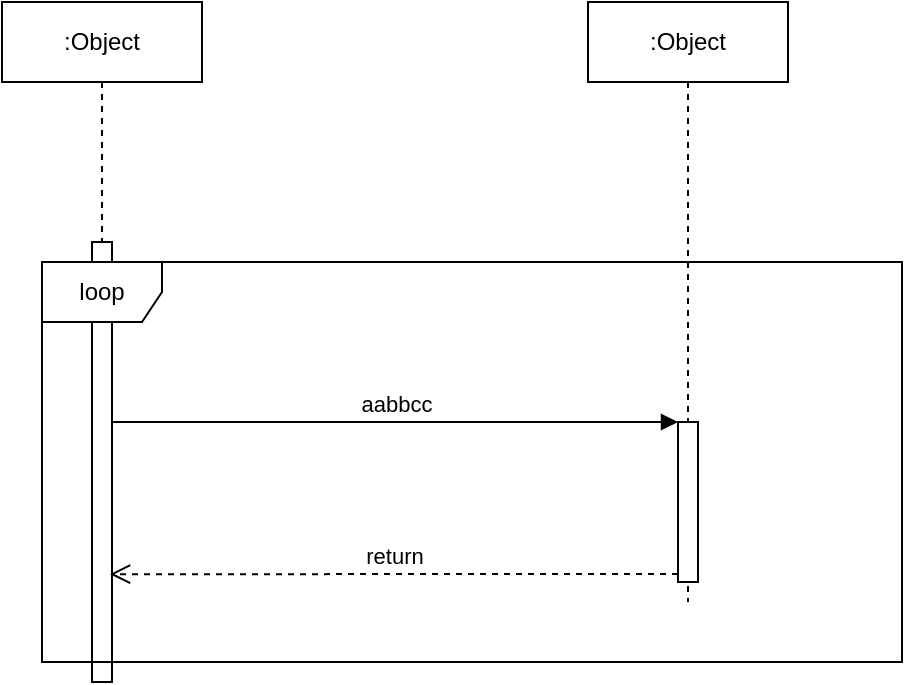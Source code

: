 <mxfile version="10.6.3" type="github"><diagram id="wcdUdIvlf_yJZjc-pwQZ" name="Page-1"><mxGraphModel dx="1394" dy="755" grid="1" gridSize="10" guides="1" tooltips="1" connect="1" arrows="1" fold="1" page="1" pageScale="1" pageWidth="827" pageHeight="1169" math="0" shadow="0"><root><mxCell id="0"/><mxCell id="1" parent="0"/><mxCell id="E-igEnXboJALfJBW7sb1-1" value=":Object" style="shape=umlLifeline;perimeter=lifelinePerimeter;whiteSpace=wrap;html=1;container=1;collapsible=0;recursiveResize=0;outlineConnect=0;" vertex="1" parent="1"><mxGeometry x="20" y="530" width="100" height="340" as="geometry"/></mxCell><mxCell id="E-igEnXboJALfJBW7sb1-3" value="" style="html=1;points=[];perimeter=orthogonalPerimeter;" vertex="1" parent="E-igEnXboJALfJBW7sb1-1"><mxGeometry x="45" y="120" width="10" height="220" as="geometry"/></mxCell><mxCell id="E-igEnXboJALfJBW7sb1-2" value=":Object" style="shape=umlLifeline;perimeter=lifelinePerimeter;whiteSpace=wrap;html=1;container=1;collapsible=0;recursiveResize=0;outlineConnect=0;" vertex="1" parent="1"><mxGeometry x="313" y="530" width="100" height="300" as="geometry"/></mxCell><mxCell id="E-igEnXboJALfJBW7sb1-6" value="" style="html=1;points=[];perimeter=orthogonalPerimeter;" vertex="1" parent="E-igEnXboJALfJBW7sb1-2"><mxGeometry x="45" y="210" width="10" height="80" as="geometry"/></mxCell><mxCell id="E-igEnXboJALfJBW7sb1-7" value="aabbcc" style="html=1;verticalAlign=bottom;endArrow=block;entryX=0;entryY=0;" edge="1" target="E-igEnXboJALfJBW7sb1-6" parent="1" source="E-igEnXboJALfJBW7sb1-3"><mxGeometry relative="1" as="geometry"><mxPoint x="403" y="690" as="sourcePoint"/></mxGeometry></mxCell><mxCell id="E-igEnXboJALfJBW7sb1-8" value="return" style="html=1;verticalAlign=bottom;endArrow=open;dashed=1;endSize=8;exitX=0;exitY=0.95;entryX=0.9;entryY=0.755;entryDx=0;entryDy=0;entryPerimeter=0;" edge="1" source="E-igEnXboJALfJBW7sb1-6" parent="1" target="E-igEnXboJALfJBW7sb1-3"><mxGeometry relative="1" as="geometry"><mxPoint x="80" y="816" as="targetPoint"/></mxGeometry></mxCell><object label="loop&lt;br&gt;" aa="aa" id="E-igEnXboJALfJBW7sb1-10"><mxCell style="shape=umlFrame;whiteSpace=wrap;html=1;" vertex="1" parent="1"><mxGeometry x="40" y="660" width="430" height="200" as="geometry"/></mxCell></object></root></mxGraphModel></diagram></mxfile>